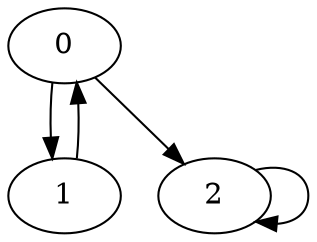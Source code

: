 /* (p[p>3]q) should fail */
digraph {
 0[props="p"]
 1[props="p"]
 2[props="q"]
 0 -> 1 [updates="x+=1", guards="[x<=1],[x>=11]"];
 1 -> 0 -> 2 -> 2;
}
